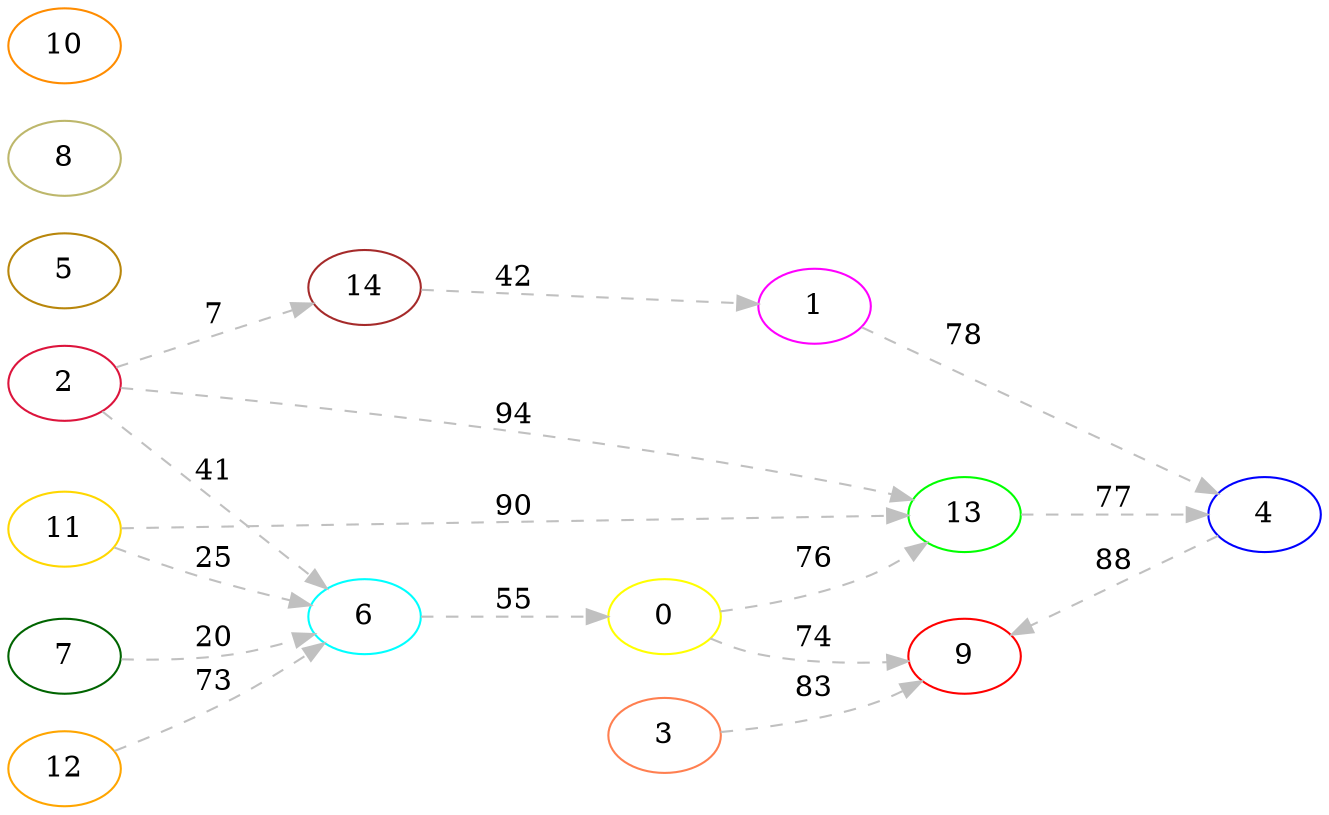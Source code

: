 digraph G {
ranksep = "equally";
rankdir = LR;
{rank = same; 0; };
{rank = same; 13; 9; };
{rank = same; 4; };
{rank = same; };
{rank = same; 1; };
{rank = same; };
{rank = same; 2; };
{rank = same; 6; 14; };
{rank = same; };
{rank = same; 3; };
{rank = same; };
{rank = same; 5; };
{rank = same; 7; };
{rank = same; };
{rank = same; 8; };
{rank = same; 10; };
{rank = same; 11; };
{rank = same; };
{rank = same; 12; };
{rank = same; };
9 [color = "red"];
4 [color = "blue"];
13 [color = "green"];
0 [color = "yellow"];
1 [color = "magenta"];
6 [color = "aqua"];
14 [color = "brown"];
2 [color = "crimson"];
3 [color = "coral"];
5 [color = "darkgoldenrod"];
7 [color = "darkgreen"];
8 [color = "darkkhaki"];
10 [color = "darkorange"];
11 [color = "gold"];
12 [color = "orange"];
0->13[label="76" color = "grey" style = "dashed"];
0->9[label="74" color = "grey" style = "dashed"];
13->4[label="77" color = "grey" style = "dashed"];
9
4->9[label="88" color = "grey" style = "dashed"];
1->4[label="78" color = "grey" style = "dashed"];
2->6[label="41" color = "grey" style = "dashed"];
2->14[label="7" color = "grey" style = "dashed"];
2->13[label="94" color = "grey" style = "dashed"];
6->0[label="55" color = "grey" style = "dashed"];
14->1[label="42" color = "grey" style = "dashed"];
3->9[label="83" color = "grey" style = "dashed"];
5
7->6[label="20" color = "grey" style = "dashed"];
8
10
11->6[label="25" color = "grey" style = "dashed"];
11->13[label="90" color = "grey" style = "dashed"];
12->6[label="73" color = "grey" style = "dashed"];
}
